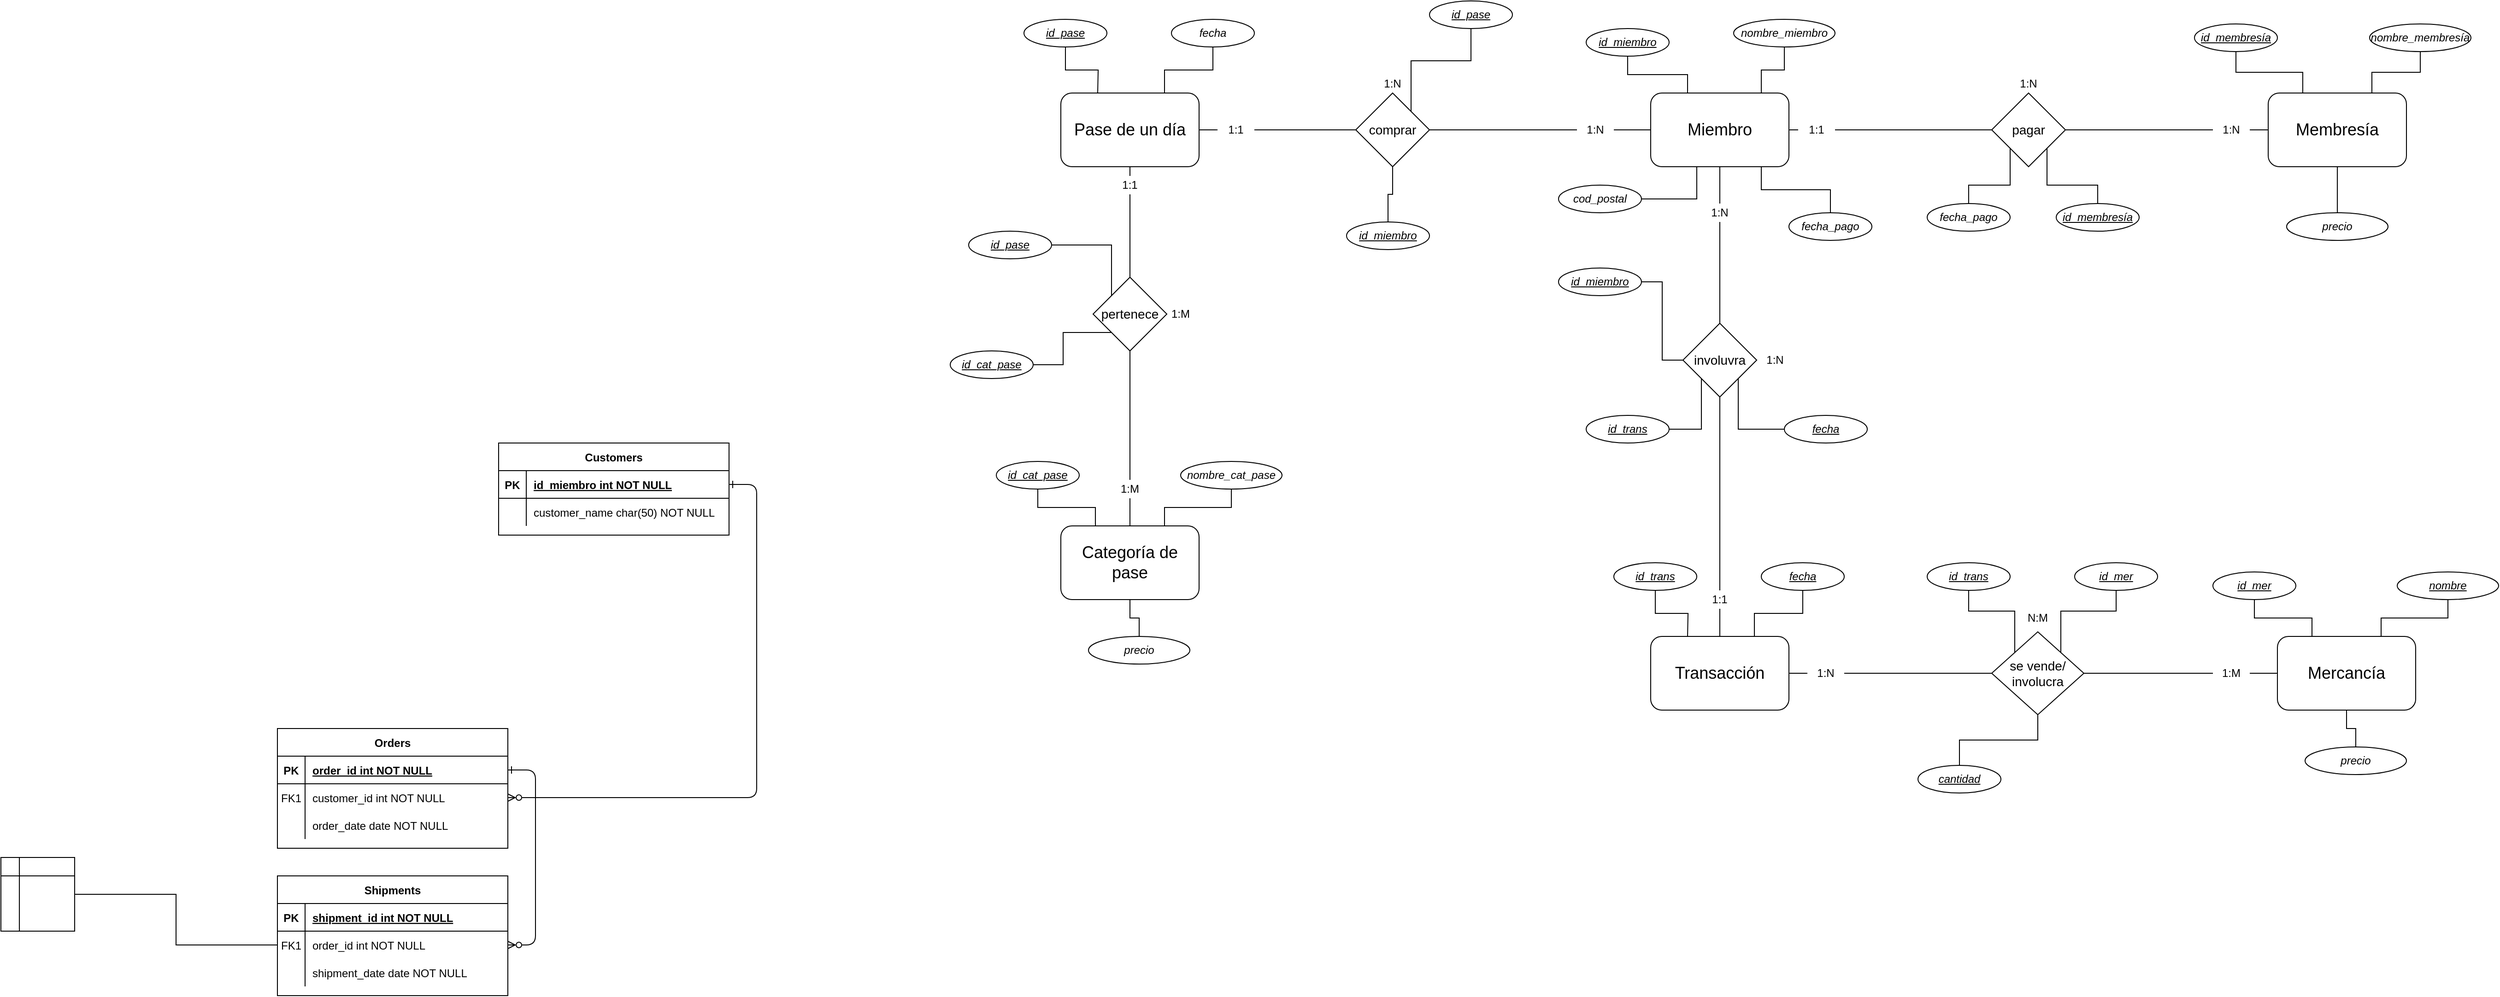<mxfile version="14.4.4" type="github">
  <diagram id="R2lEEEUBdFMjLlhIrx00" name="Page-1">
    <mxGraphModel dx="2721" dy="1600" grid="1" gridSize="10" guides="1" tooltips="1" connect="1" arrows="1" fold="1" page="1" pageScale="1" pageWidth="850" pageHeight="1100" math="0" shadow="0" extFonts="Permanent Marker^https://fonts.googleapis.com/css?family=Permanent+Marker">
      <root>
        <mxCell id="0" />
        <mxCell id="1" parent="0" />
        <mxCell id="C-vyLk0tnHw3VtMMgP7b-1" value="" style="edgeStyle=entityRelationEdgeStyle;endArrow=ERzeroToMany;startArrow=ERone;endFill=1;startFill=0;" parent="1" source="C-vyLk0tnHw3VtMMgP7b-24" target="C-vyLk0tnHw3VtMMgP7b-6" edge="1">
          <mxGeometry width="100" height="100" relative="1" as="geometry">
            <mxPoint x="-1180" y="1070" as="sourcePoint" />
            <mxPoint x="-1080" y="970" as="targetPoint" />
          </mxGeometry>
        </mxCell>
        <mxCell id="C-vyLk0tnHw3VtMMgP7b-12" value="" style="edgeStyle=entityRelationEdgeStyle;endArrow=ERzeroToMany;startArrow=ERone;endFill=1;startFill=0;" parent="1" source="C-vyLk0tnHw3VtMMgP7b-3" target="C-vyLk0tnHw3VtMMgP7b-17" edge="1">
          <mxGeometry width="100" height="100" relative="1" as="geometry">
            <mxPoint x="-660" y="230" as="sourcePoint" />
            <mxPoint x="-600" y="255" as="targetPoint" />
          </mxGeometry>
        </mxCell>
        <mxCell id="C-vyLk0tnHw3VtMMgP7b-2" value="Orders" style="shape=table;startSize=30;container=1;collapsible=1;childLayout=tableLayout;fixedRows=1;rowLines=0;fontStyle=1;align=center;resizeLast=1;" parent="1" vertex="1">
          <mxGeometry x="-1070" y="470" width="250" height="130" as="geometry" />
        </mxCell>
        <mxCell id="C-vyLk0tnHw3VtMMgP7b-3" value="" style="shape=partialRectangle;collapsible=0;dropTarget=0;pointerEvents=0;fillColor=none;points=[[0,0.5],[1,0.5]];portConstraint=eastwest;top=0;left=0;right=0;bottom=1;" parent="C-vyLk0tnHw3VtMMgP7b-2" vertex="1">
          <mxGeometry y="30" width="250" height="30" as="geometry" />
        </mxCell>
        <mxCell id="C-vyLk0tnHw3VtMMgP7b-4" value="PK" style="shape=partialRectangle;overflow=hidden;connectable=0;fillColor=none;top=0;left=0;bottom=0;right=0;fontStyle=1;" parent="C-vyLk0tnHw3VtMMgP7b-3" vertex="1">
          <mxGeometry width="30" height="30" as="geometry" />
        </mxCell>
        <mxCell id="C-vyLk0tnHw3VtMMgP7b-5" value="order_id int NOT NULL " style="shape=partialRectangle;overflow=hidden;connectable=0;fillColor=none;top=0;left=0;bottom=0;right=0;align=left;spacingLeft=6;fontStyle=5;" parent="C-vyLk0tnHw3VtMMgP7b-3" vertex="1">
          <mxGeometry x="30" width="220" height="30" as="geometry" />
        </mxCell>
        <mxCell id="C-vyLk0tnHw3VtMMgP7b-6" value="" style="shape=partialRectangle;collapsible=0;dropTarget=0;pointerEvents=0;fillColor=none;points=[[0,0.5],[1,0.5]];portConstraint=eastwest;top=0;left=0;right=0;bottom=0;" parent="C-vyLk0tnHw3VtMMgP7b-2" vertex="1">
          <mxGeometry y="60" width="250" height="30" as="geometry" />
        </mxCell>
        <mxCell id="C-vyLk0tnHw3VtMMgP7b-7" value="FK1" style="shape=partialRectangle;overflow=hidden;connectable=0;fillColor=none;top=0;left=0;bottom=0;right=0;" parent="C-vyLk0tnHw3VtMMgP7b-6" vertex="1">
          <mxGeometry width="30" height="30" as="geometry" />
        </mxCell>
        <mxCell id="C-vyLk0tnHw3VtMMgP7b-8" value="customer_id int NOT NULL" style="shape=partialRectangle;overflow=hidden;connectable=0;fillColor=none;top=0;left=0;bottom=0;right=0;align=left;spacingLeft=6;" parent="C-vyLk0tnHw3VtMMgP7b-6" vertex="1">
          <mxGeometry x="30" width="220" height="30" as="geometry" />
        </mxCell>
        <mxCell id="C-vyLk0tnHw3VtMMgP7b-9" value="" style="shape=partialRectangle;collapsible=0;dropTarget=0;pointerEvents=0;fillColor=none;points=[[0,0.5],[1,0.5]];portConstraint=eastwest;top=0;left=0;right=0;bottom=0;" parent="C-vyLk0tnHw3VtMMgP7b-2" vertex="1">
          <mxGeometry y="90" width="250" height="30" as="geometry" />
        </mxCell>
        <mxCell id="C-vyLk0tnHw3VtMMgP7b-10" value="" style="shape=partialRectangle;overflow=hidden;connectable=0;fillColor=none;top=0;left=0;bottom=0;right=0;" parent="C-vyLk0tnHw3VtMMgP7b-9" vertex="1">
          <mxGeometry width="30" height="30" as="geometry" />
        </mxCell>
        <mxCell id="C-vyLk0tnHw3VtMMgP7b-11" value="order_date date NOT NULL" style="shape=partialRectangle;overflow=hidden;connectable=0;fillColor=none;top=0;left=0;bottom=0;right=0;align=left;spacingLeft=6;" parent="C-vyLk0tnHw3VtMMgP7b-9" vertex="1">
          <mxGeometry x="30" width="220" height="30" as="geometry" />
        </mxCell>
        <mxCell id="C-vyLk0tnHw3VtMMgP7b-13" value="Shipments" style="shape=table;startSize=30;container=1;collapsible=1;childLayout=tableLayout;fixedRows=1;rowLines=0;fontStyle=1;align=center;resizeLast=1;" parent="1" vertex="1">
          <mxGeometry x="-1070" y="630" width="250" height="130" as="geometry" />
        </mxCell>
        <mxCell id="C-vyLk0tnHw3VtMMgP7b-14" value="" style="shape=partialRectangle;collapsible=0;dropTarget=0;pointerEvents=0;fillColor=none;points=[[0,0.5],[1,0.5]];portConstraint=eastwest;top=0;left=0;right=0;bottom=1;" parent="C-vyLk0tnHw3VtMMgP7b-13" vertex="1">
          <mxGeometry y="30" width="250" height="30" as="geometry" />
        </mxCell>
        <mxCell id="C-vyLk0tnHw3VtMMgP7b-15" value="PK" style="shape=partialRectangle;overflow=hidden;connectable=0;fillColor=none;top=0;left=0;bottom=0;right=0;fontStyle=1;" parent="C-vyLk0tnHw3VtMMgP7b-14" vertex="1">
          <mxGeometry width="30" height="30" as="geometry" />
        </mxCell>
        <mxCell id="C-vyLk0tnHw3VtMMgP7b-16" value="shipment_id int NOT NULL " style="shape=partialRectangle;overflow=hidden;connectable=0;fillColor=none;top=0;left=0;bottom=0;right=0;align=left;spacingLeft=6;fontStyle=5;" parent="C-vyLk0tnHw3VtMMgP7b-14" vertex="1">
          <mxGeometry x="30" width="220" height="30" as="geometry" />
        </mxCell>
        <mxCell id="C-vyLk0tnHw3VtMMgP7b-17" value="" style="shape=partialRectangle;collapsible=0;dropTarget=0;pointerEvents=0;fillColor=none;points=[[0,0.5],[1,0.5]];portConstraint=eastwest;top=0;left=0;right=0;bottom=0;" parent="C-vyLk0tnHw3VtMMgP7b-13" vertex="1">
          <mxGeometry y="60" width="250" height="30" as="geometry" />
        </mxCell>
        <mxCell id="C-vyLk0tnHw3VtMMgP7b-18" value="FK1" style="shape=partialRectangle;overflow=hidden;connectable=0;fillColor=none;top=0;left=0;bottom=0;right=0;" parent="C-vyLk0tnHw3VtMMgP7b-17" vertex="1">
          <mxGeometry width="30" height="30" as="geometry" />
        </mxCell>
        <mxCell id="C-vyLk0tnHw3VtMMgP7b-19" value="order_id int NOT NULL" style="shape=partialRectangle;overflow=hidden;connectable=0;fillColor=none;top=0;left=0;bottom=0;right=0;align=left;spacingLeft=6;" parent="C-vyLk0tnHw3VtMMgP7b-17" vertex="1">
          <mxGeometry x="30" width="220" height="30" as="geometry" />
        </mxCell>
        <mxCell id="C-vyLk0tnHw3VtMMgP7b-20" value="" style="shape=partialRectangle;collapsible=0;dropTarget=0;pointerEvents=0;fillColor=none;points=[[0,0.5],[1,0.5]];portConstraint=eastwest;top=0;left=0;right=0;bottom=0;" parent="C-vyLk0tnHw3VtMMgP7b-13" vertex="1">
          <mxGeometry y="90" width="250" height="30" as="geometry" />
        </mxCell>
        <mxCell id="C-vyLk0tnHw3VtMMgP7b-21" value="" style="shape=partialRectangle;overflow=hidden;connectable=0;fillColor=none;top=0;left=0;bottom=0;right=0;" parent="C-vyLk0tnHw3VtMMgP7b-20" vertex="1">
          <mxGeometry width="30" height="30" as="geometry" />
        </mxCell>
        <mxCell id="C-vyLk0tnHw3VtMMgP7b-22" value="shipment_date date NOT NULL" style="shape=partialRectangle;overflow=hidden;connectable=0;fillColor=none;top=0;left=0;bottom=0;right=0;align=left;spacingLeft=6;" parent="C-vyLk0tnHw3VtMMgP7b-20" vertex="1">
          <mxGeometry x="30" width="220" height="30" as="geometry" />
        </mxCell>
        <mxCell id="C-vyLk0tnHw3VtMMgP7b-23" value="Customers" style="shape=table;startSize=30;container=1;collapsible=1;childLayout=tableLayout;fixedRows=1;rowLines=0;fontStyle=1;align=center;resizeLast=1;" parent="1" vertex="1">
          <mxGeometry x="-830" y="160" width="250" height="100" as="geometry" />
        </mxCell>
        <mxCell id="C-vyLk0tnHw3VtMMgP7b-24" value="" style="shape=partialRectangle;collapsible=0;dropTarget=0;pointerEvents=0;fillColor=none;points=[[0,0.5],[1,0.5]];portConstraint=eastwest;top=0;left=0;right=0;bottom=1;" parent="C-vyLk0tnHw3VtMMgP7b-23" vertex="1">
          <mxGeometry y="30" width="250" height="30" as="geometry" />
        </mxCell>
        <mxCell id="C-vyLk0tnHw3VtMMgP7b-25" value="PK" style="shape=partialRectangle;overflow=hidden;connectable=0;fillColor=none;top=0;left=0;bottom=0;right=0;fontStyle=1;" parent="C-vyLk0tnHw3VtMMgP7b-24" vertex="1">
          <mxGeometry width="30" height="30" as="geometry" />
        </mxCell>
        <mxCell id="C-vyLk0tnHw3VtMMgP7b-26" value="id_miembro int NOT NULL " style="shape=partialRectangle;overflow=hidden;connectable=0;fillColor=none;top=0;left=0;bottom=0;right=0;align=left;spacingLeft=6;fontStyle=5;" parent="C-vyLk0tnHw3VtMMgP7b-24" vertex="1">
          <mxGeometry x="30" width="220" height="30" as="geometry" />
        </mxCell>
        <mxCell id="C-vyLk0tnHw3VtMMgP7b-27" value="" style="shape=partialRectangle;collapsible=0;dropTarget=0;pointerEvents=0;fillColor=none;points=[[0,0.5],[1,0.5]];portConstraint=eastwest;top=0;left=0;right=0;bottom=0;" parent="C-vyLk0tnHw3VtMMgP7b-23" vertex="1">
          <mxGeometry y="60" width="250" height="30" as="geometry" />
        </mxCell>
        <mxCell id="C-vyLk0tnHw3VtMMgP7b-28" value="" style="shape=partialRectangle;overflow=hidden;connectable=0;fillColor=none;top=0;left=0;bottom=0;right=0;" parent="C-vyLk0tnHw3VtMMgP7b-27" vertex="1">
          <mxGeometry width="30" height="30" as="geometry" />
        </mxCell>
        <mxCell id="C-vyLk0tnHw3VtMMgP7b-29" value="customer_name char(50) NOT NULL" style="shape=partialRectangle;overflow=hidden;connectable=0;fillColor=none;top=0;left=0;bottom=0;right=0;align=left;spacingLeft=6;" parent="C-vyLk0tnHw3VtMMgP7b-27" vertex="1">
          <mxGeometry x="30" width="220" height="30" as="geometry" />
        </mxCell>
        <mxCell id="h92drkJxd7inWmm_5_wo-7" style="edgeStyle=orthogonalEdgeStyle;rounded=0;orthogonalLoop=1;jettySize=auto;html=1;endArrow=none;endFill=0;" edge="1" parent="1" source="h92drkJxd7inWmm_5_wo-1" target="h92drkJxd7inWmm_5_wo-5">
          <mxGeometry relative="1" as="geometry">
            <Array as="points">
              <mxPoint x="540" y="-115" />
              <mxPoint x="615" y="-115" />
            </Array>
          </mxGeometry>
        </mxCell>
        <mxCell id="h92drkJxd7inWmm_5_wo-72" style="edgeStyle=orthogonalEdgeStyle;rounded=0;orthogonalLoop=1;jettySize=auto;html=1;entryX=1;entryY=0.5;entryDx=0;entryDy=0;endArrow=none;endFill=0;" edge="1" parent="1" source="h92drkJxd7inWmm_5_wo-73" target="h92drkJxd7inWmm_5_wo-70">
          <mxGeometry relative="1" as="geometry" />
        </mxCell>
        <mxCell id="h92drkJxd7inWmm_5_wo-1" value="&lt;font style=&quot;font-size: 18px&quot;&gt;Miembro&lt;/font&gt;" style="rounded=1;whiteSpace=wrap;html=1;" vertex="1" parent="1">
          <mxGeometry x="420" y="-220" width="150" height="80" as="geometry" />
        </mxCell>
        <mxCell id="h92drkJxd7inWmm_5_wo-9" style="edgeStyle=orthogonalEdgeStyle;rounded=0;orthogonalLoop=1;jettySize=auto;html=1;endArrow=none;endFill=0;" edge="1" parent="1" source="h92drkJxd7inWmm_5_wo-2" target="h92drkJxd7inWmm_5_wo-1">
          <mxGeometry relative="1" as="geometry">
            <Array as="points">
              <mxPoint x="395" y="-240" />
              <mxPoint x="460" y="-240" />
            </Array>
          </mxGeometry>
        </mxCell>
        <mxCell id="h92drkJxd7inWmm_5_wo-2" value="&lt;u&gt;&lt;i&gt;id_miembro&lt;/i&gt;&lt;/u&gt;" style="ellipse;whiteSpace=wrap;html=1;" vertex="1" parent="1">
          <mxGeometry x="350" y="-290" width="90" height="30" as="geometry" />
        </mxCell>
        <mxCell id="h92drkJxd7inWmm_5_wo-10" style="edgeStyle=orthogonalEdgeStyle;rounded=0;orthogonalLoop=1;jettySize=auto;html=1;endArrow=none;endFill=0;" edge="1" parent="1" source="h92drkJxd7inWmm_5_wo-4" target="h92drkJxd7inWmm_5_wo-1">
          <mxGeometry relative="1" as="geometry">
            <Array as="points">
              <mxPoint x="565" y="-245" />
              <mxPoint x="540" y="-245" />
            </Array>
          </mxGeometry>
        </mxCell>
        <mxCell id="h92drkJxd7inWmm_5_wo-4" value="&lt;i&gt;nombre_miembro&lt;/i&gt;" style="ellipse;whiteSpace=wrap;html=1;" vertex="1" parent="1">
          <mxGeometry x="510" y="-300" width="110" height="30" as="geometry" />
        </mxCell>
        <mxCell id="h92drkJxd7inWmm_5_wo-5" value="&lt;i&gt;fecha_pago&lt;/i&gt;" style="ellipse;whiteSpace=wrap;html=1;" vertex="1" parent="1">
          <mxGeometry x="570" y="-90" width="90" height="30" as="geometry" />
        </mxCell>
        <mxCell id="h92drkJxd7inWmm_5_wo-8" style="edgeStyle=orthogonalEdgeStyle;rounded=0;orthogonalLoop=1;jettySize=auto;html=1;endArrow=none;endFill=0;" edge="1" parent="1" source="h92drkJxd7inWmm_5_wo-6" target="h92drkJxd7inWmm_5_wo-1">
          <mxGeometry relative="1" as="geometry">
            <Array as="points">
              <mxPoint x="470" y="-105" />
            </Array>
          </mxGeometry>
        </mxCell>
        <mxCell id="h92drkJxd7inWmm_5_wo-6" value="&lt;i&gt;cod_postal&lt;/i&gt;" style="ellipse;whiteSpace=wrap;html=1;" vertex="1" parent="1">
          <mxGeometry x="320" y="-120" width="90" height="30" as="geometry" />
        </mxCell>
        <mxCell id="h92drkJxd7inWmm_5_wo-12" style="edgeStyle=orthogonalEdgeStyle;rounded=0;orthogonalLoop=1;jettySize=auto;html=1;endArrow=none;endFill=0;" edge="1" parent="1" source="h92drkJxd7inWmm_5_wo-11" target="C-vyLk0tnHw3VtMMgP7b-17">
          <mxGeometry relative="1" as="geometry" />
        </mxCell>
        <mxCell id="h92drkJxd7inWmm_5_wo-11" value="" style="shape=internalStorage;whiteSpace=wrap;html=1;backgroundOutline=1;" vertex="1" parent="1">
          <mxGeometry x="-1370" y="610" width="80" height="80" as="geometry" />
        </mxCell>
        <mxCell id="h92drkJxd7inWmm_5_wo-14" value="&lt;font style=&quot;font-size: 18px&quot;&gt;Membresía&lt;/font&gt;" style="rounded=1;whiteSpace=wrap;html=1;" vertex="1" parent="1">
          <mxGeometry x="1090" y="-220" width="150" height="80" as="geometry" />
        </mxCell>
        <mxCell id="h92drkJxd7inWmm_5_wo-21" style="edgeStyle=orthogonalEdgeStyle;rounded=0;orthogonalLoop=1;jettySize=auto;html=1;entryX=0.25;entryY=0;entryDx=0;entryDy=0;endArrow=none;endFill=0;" edge="1" parent="1" source="h92drkJxd7inWmm_5_wo-15" target="h92drkJxd7inWmm_5_wo-14">
          <mxGeometry relative="1" as="geometry" />
        </mxCell>
        <mxCell id="h92drkJxd7inWmm_5_wo-15" value="&lt;u&gt;&lt;i&gt;id_membresía&lt;/i&gt;&lt;/u&gt;" style="ellipse;whiteSpace=wrap;html=1;" vertex="1" parent="1">
          <mxGeometry x="1010" y="-295" width="90" height="30" as="geometry" />
        </mxCell>
        <mxCell id="h92drkJxd7inWmm_5_wo-20" style="edgeStyle=orthogonalEdgeStyle;rounded=0;orthogonalLoop=1;jettySize=auto;html=1;entryX=0.75;entryY=0;entryDx=0;entryDy=0;endArrow=none;endFill=0;" edge="1" parent="1" source="h92drkJxd7inWmm_5_wo-17" target="h92drkJxd7inWmm_5_wo-14">
          <mxGeometry relative="1" as="geometry" />
        </mxCell>
        <mxCell id="h92drkJxd7inWmm_5_wo-17" value="&lt;i&gt;nombre_membresía&lt;/i&gt;" style="ellipse;whiteSpace=wrap;html=1;" vertex="1" parent="1">
          <mxGeometry x="1200" y="-295" width="110" height="30" as="geometry" />
        </mxCell>
        <mxCell id="h92drkJxd7inWmm_5_wo-22" style="edgeStyle=orthogonalEdgeStyle;rounded=0;orthogonalLoop=1;jettySize=auto;html=1;endArrow=none;endFill=0;" edge="1" parent="1" source="h92drkJxd7inWmm_5_wo-18" target="h92drkJxd7inWmm_5_wo-14">
          <mxGeometry relative="1" as="geometry" />
        </mxCell>
        <mxCell id="h92drkJxd7inWmm_5_wo-18" value="&lt;i&gt;precio&lt;/i&gt;" style="ellipse;whiteSpace=wrap;html=1;" vertex="1" parent="1">
          <mxGeometry x="1110" y="-90" width="110" height="30" as="geometry" />
        </mxCell>
        <mxCell id="h92drkJxd7inWmm_5_wo-24" style="edgeStyle=orthogonalEdgeStyle;rounded=0;orthogonalLoop=1;jettySize=auto;html=1;entryX=0;entryY=0.5;entryDx=0;entryDy=0;endArrow=none;endFill=0;" edge="1" parent="1" source="h92drkJxd7inWmm_5_wo-67" target="h92drkJxd7inWmm_5_wo-14">
          <mxGeometry relative="1" as="geometry" />
        </mxCell>
        <mxCell id="h92drkJxd7inWmm_5_wo-25" style="edgeStyle=orthogonalEdgeStyle;rounded=0;orthogonalLoop=1;jettySize=auto;html=1;endArrow=none;endFill=0;" edge="1" parent="1" source="h92drkJxd7inWmm_5_wo-65" target="h92drkJxd7inWmm_5_wo-1">
          <mxGeometry relative="1" as="geometry">
            <Array as="points">
              <mxPoint x="570" y="-180" />
              <mxPoint x="570" y="-180" />
            </Array>
          </mxGeometry>
        </mxCell>
        <mxCell id="h92drkJxd7inWmm_5_wo-23" value="&lt;font style=&quot;font-size: 14px&quot;&gt;pagar&lt;/font&gt;" style="rhombus;whiteSpace=wrap;html=1;" vertex="1" parent="1">
          <mxGeometry x="790" y="-220" width="80" height="80" as="geometry" />
        </mxCell>
        <mxCell id="h92drkJxd7inWmm_5_wo-27" style="edgeStyle=orthogonalEdgeStyle;rounded=0;orthogonalLoop=1;jettySize=auto;html=1;entryX=0;entryY=1;entryDx=0;entryDy=0;endArrow=none;endFill=0;" edge="1" parent="1" source="h92drkJxd7inWmm_5_wo-26" target="h92drkJxd7inWmm_5_wo-23">
          <mxGeometry relative="1" as="geometry" />
        </mxCell>
        <mxCell id="h92drkJxd7inWmm_5_wo-26" value="&lt;i&gt;fecha_pago&lt;/i&gt;" style="ellipse;whiteSpace=wrap;html=1;" vertex="1" parent="1">
          <mxGeometry x="720" y="-100" width="90" height="30" as="geometry" />
        </mxCell>
        <mxCell id="h92drkJxd7inWmm_5_wo-29" style="edgeStyle=orthogonalEdgeStyle;rounded=0;orthogonalLoop=1;jettySize=auto;html=1;entryX=1;entryY=1;entryDx=0;entryDy=0;endArrow=none;endFill=0;" edge="1" parent="1" source="h92drkJxd7inWmm_5_wo-28" target="h92drkJxd7inWmm_5_wo-23">
          <mxGeometry relative="1" as="geometry" />
        </mxCell>
        <mxCell id="h92drkJxd7inWmm_5_wo-28" value="&lt;u&gt;&lt;i&gt;id_membresía&lt;/i&gt;&lt;/u&gt;" style="ellipse;whiteSpace=wrap;html=1;" vertex="1" parent="1">
          <mxGeometry x="860" y="-100" width="90" height="30" as="geometry" />
        </mxCell>
        <mxCell id="h92drkJxd7inWmm_5_wo-30" value="&lt;font style=&quot;font-size: 18px&quot;&gt;Categoría de pase&lt;/font&gt;" style="rounded=1;whiteSpace=wrap;html=1;" vertex="1" parent="1">
          <mxGeometry x="-220" y="250" width="150" height="80" as="geometry" />
        </mxCell>
        <mxCell id="h92drkJxd7inWmm_5_wo-35" style="edgeStyle=orthogonalEdgeStyle;rounded=0;orthogonalLoop=1;jettySize=auto;html=1;entryX=0.25;entryY=0;entryDx=0;entryDy=0;endArrow=none;endFill=0;" edge="1" parent="1" source="h92drkJxd7inWmm_5_wo-31" target="h92drkJxd7inWmm_5_wo-30">
          <mxGeometry relative="1" as="geometry" />
        </mxCell>
        <mxCell id="h92drkJxd7inWmm_5_wo-31" value="&lt;i&gt;&lt;u&gt;id_cat_pase&lt;/u&gt;&lt;/i&gt;" style="ellipse;whiteSpace=wrap;html=1;" vertex="1" parent="1">
          <mxGeometry x="-290" y="180" width="90" height="30" as="geometry" />
        </mxCell>
        <mxCell id="h92drkJxd7inWmm_5_wo-36" style="edgeStyle=orthogonalEdgeStyle;rounded=0;orthogonalLoop=1;jettySize=auto;html=1;entryX=0.75;entryY=0;entryDx=0;entryDy=0;endArrow=none;endFill=0;" edge="1" parent="1" source="h92drkJxd7inWmm_5_wo-33" target="h92drkJxd7inWmm_5_wo-30">
          <mxGeometry relative="1" as="geometry" />
        </mxCell>
        <mxCell id="h92drkJxd7inWmm_5_wo-33" value="&lt;i&gt;nombre_cat_pase&lt;/i&gt;" style="ellipse;whiteSpace=wrap;html=1;" vertex="1" parent="1">
          <mxGeometry x="-90" y="180" width="110" height="30" as="geometry" />
        </mxCell>
        <mxCell id="h92drkJxd7inWmm_5_wo-37" style="edgeStyle=orthogonalEdgeStyle;rounded=0;orthogonalLoop=1;jettySize=auto;html=1;endArrow=none;endFill=0;" edge="1" parent="1" source="h92drkJxd7inWmm_5_wo-34" target="h92drkJxd7inWmm_5_wo-30">
          <mxGeometry relative="1" as="geometry" />
        </mxCell>
        <mxCell id="h92drkJxd7inWmm_5_wo-34" value="&lt;i&gt;precio&lt;/i&gt;" style="ellipse;whiteSpace=wrap;html=1;" vertex="1" parent="1">
          <mxGeometry x="-190" y="370" width="110" height="30" as="geometry" />
        </mxCell>
        <mxCell id="h92drkJxd7inWmm_5_wo-71" style="edgeStyle=orthogonalEdgeStyle;rounded=0;orthogonalLoop=1;jettySize=auto;html=1;entryX=0;entryY=0.5;entryDx=0;entryDy=0;endArrow=none;endFill=0;" edge="1" parent="1" source="h92drkJxd7inWmm_5_wo-75" target="h92drkJxd7inWmm_5_wo-70">
          <mxGeometry relative="1" as="geometry" />
        </mxCell>
        <mxCell id="h92drkJxd7inWmm_5_wo-38" value="&lt;font style=&quot;font-size: 18px&quot;&gt;Pase de un día&lt;/font&gt;" style="rounded=1;whiteSpace=wrap;html=1;" vertex="1" parent="1">
          <mxGeometry x="-220" y="-220" width="150" height="80" as="geometry" />
        </mxCell>
        <mxCell id="h92drkJxd7inWmm_5_wo-46" style="edgeStyle=orthogonalEdgeStyle;rounded=0;orthogonalLoop=1;jettySize=auto;html=1;endArrow=none;endFill=0;" edge="1" parent="1" source="h92drkJxd7inWmm_5_wo-43">
          <mxGeometry relative="1" as="geometry">
            <mxPoint x="-180" y="-220" as="targetPoint" />
          </mxGeometry>
        </mxCell>
        <mxCell id="h92drkJxd7inWmm_5_wo-43" value="&lt;i&gt;&lt;u&gt;id_pase&lt;/u&gt;&lt;/i&gt;" style="ellipse;whiteSpace=wrap;html=1;" vertex="1" parent="1">
          <mxGeometry x="-260" y="-300" width="90" height="30" as="geometry" />
        </mxCell>
        <mxCell id="h92drkJxd7inWmm_5_wo-45" style="edgeStyle=orthogonalEdgeStyle;rounded=0;orthogonalLoop=1;jettySize=auto;html=1;entryX=0.75;entryY=0;entryDx=0;entryDy=0;endArrow=none;endFill=0;" edge="1" parent="1" source="h92drkJxd7inWmm_5_wo-44" target="h92drkJxd7inWmm_5_wo-38">
          <mxGeometry relative="1" as="geometry" />
        </mxCell>
        <mxCell id="h92drkJxd7inWmm_5_wo-44" value="&lt;i&gt;fecha&lt;/i&gt;" style="ellipse;whiteSpace=wrap;html=1;" vertex="1" parent="1">
          <mxGeometry x="-100" y="-300" width="90" height="30" as="geometry" />
        </mxCell>
        <mxCell id="h92drkJxd7inWmm_5_wo-98" style="edgeStyle=orthogonalEdgeStyle;rounded=0;orthogonalLoop=1;jettySize=auto;html=1;endArrow=none;endFill=0;" edge="1" parent="1" source="h92drkJxd7inWmm_5_wo-99" target="h92drkJxd7inWmm_5_wo-96">
          <mxGeometry relative="1" as="geometry" />
        </mxCell>
        <mxCell id="h92drkJxd7inWmm_5_wo-53" value="&lt;font style=&quot;font-size: 18px&quot;&gt;Mercancía&lt;/font&gt;" style="rounded=1;whiteSpace=wrap;html=1;" vertex="1" parent="1">
          <mxGeometry x="1100" y="370" width="150" height="80" as="geometry" />
        </mxCell>
        <mxCell id="h92drkJxd7inWmm_5_wo-54" style="edgeStyle=orthogonalEdgeStyle;rounded=0;orthogonalLoop=1;jettySize=auto;html=1;entryX=0.25;entryY=0;entryDx=0;entryDy=0;endArrow=none;endFill=0;" edge="1" parent="1" source="h92drkJxd7inWmm_5_wo-55" target="h92drkJxd7inWmm_5_wo-53">
          <mxGeometry relative="1" as="geometry" />
        </mxCell>
        <mxCell id="h92drkJxd7inWmm_5_wo-55" value="&lt;i&gt;&lt;u&gt;id_mer&lt;/u&gt;&lt;/i&gt;" style="ellipse;whiteSpace=wrap;html=1;" vertex="1" parent="1">
          <mxGeometry x="1030" y="300" width="90" height="30" as="geometry" />
        </mxCell>
        <mxCell id="h92drkJxd7inWmm_5_wo-56" style="edgeStyle=orthogonalEdgeStyle;rounded=0;orthogonalLoop=1;jettySize=auto;html=1;entryX=0.75;entryY=0;entryDx=0;entryDy=0;endArrow=none;endFill=0;" edge="1" parent="1" source="h92drkJxd7inWmm_5_wo-57" target="h92drkJxd7inWmm_5_wo-53">
          <mxGeometry relative="1" as="geometry" />
        </mxCell>
        <mxCell id="h92drkJxd7inWmm_5_wo-57" value="&lt;i&gt;&lt;u&gt;nombre&lt;/u&gt;&lt;/i&gt;" style="ellipse;whiteSpace=wrap;html=1;" vertex="1" parent="1">
          <mxGeometry x="1230" y="300" width="110" height="30" as="geometry" />
        </mxCell>
        <mxCell id="h92drkJxd7inWmm_5_wo-58" style="edgeStyle=orthogonalEdgeStyle;rounded=0;orthogonalLoop=1;jettySize=auto;html=1;endArrow=none;endFill=0;" edge="1" parent="1" source="h92drkJxd7inWmm_5_wo-59" target="h92drkJxd7inWmm_5_wo-53">
          <mxGeometry relative="1" as="geometry" />
        </mxCell>
        <mxCell id="h92drkJxd7inWmm_5_wo-59" value="&lt;i&gt;precio&lt;/i&gt;" style="ellipse;whiteSpace=wrap;html=1;" vertex="1" parent="1">
          <mxGeometry x="1130" y="490" width="110" height="30" as="geometry" />
        </mxCell>
        <mxCell id="h92drkJxd7inWmm_5_wo-97" style="edgeStyle=orthogonalEdgeStyle;rounded=0;orthogonalLoop=1;jettySize=auto;html=1;endArrow=none;endFill=0;" edge="1" parent="1" source="h92drkJxd7inWmm_5_wo-101" target="h92drkJxd7inWmm_5_wo-96">
          <mxGeometry relative="1" as="geometry" />
        </mxCell>
        <mxCell id="h92drkJxd7inWmm_5_wo-60" value="&lt;font style=&quot;font-size: 18px&quot;&gt;Transacción&lt;/font&gt;" style="rounded=1;whiteSpace=wrap;html=1;" vertex="1" parent="1">
          <mxGeometry x="420" y="370" width="150" height="80" as="geometry" />
        </mxCell>
        <mxCell id="h92drkJxd7inWmm_5_wo-61" style="edgeStyle=orthogonalEdgeStyle;rounded=0;orthogonalLoop=1;jettySize=auto;html=1;endArrow=none;endFill=0;" edge="1" parent="1" source="h92drkJxd7inWmm_5_wo-62">
          <mxGeometry relative="1" as="geometry">
            <mxPoint x="460" y="370" as="targetPoint" />
          </mxGeometry>
        </mxCell>
        <mxCell id="h92drkJxd7inWmm_5_wo-62" value="&lt;i&gt;&lt;u&gt;id_trans&lt;/u&gt;&lt;/i&gt;" style="ellipse;whiteSpace=wrap;html=1;" vertex="1" parent="1">
          <mxGeometry x="380" y="290" width="90" height="30" as="geometry" />
        </mxCell>
        <mxCell id="h92drkJxd7inWmm_5_wo-63" style="edgeStyle=orthogonalEdgeStyle;rounded=0;orthogonalLoop=1;jettySize=auto;html=1;entryX=0.75;entryY=0;entryDx=0;entryDy=0;endArrow=none;endFill=0;" edge="1" parent="1" source="h92drkJxd7inWmm_5_wo-64" target="h92drkJxd7inWmm_5_wo-60">
          <mxGeometry relative="1" as="geometry" />
        </mxCell>
        <mxCell id="h92drkJxd7inWmm_5_wo-64" value="&lt;i&gt;&lt;u&gt;fecha&lt;/u&gt;&lt;/i&gt;" style="ellipse;whiteSpace=wrap;html=1;" vertex="1" parent="1">
          <mxGeometry x="540" y="290" width="90" height="30" as="geometry" />
        </mxCell>
        <mxCell id="h92drkJxd7inWmm_5_wo-65" value="1:1" style="text;html=1;strokeColor=none;fillColor=none;align=center;verticalAlign=middle;whiteSpace=wrap;rounded=0;" vertex="1" parent="1">
          <mxGeometry x="580" y="-190" width="40" height="20" as="geometry" />
        </mxCell>
        <mxCell id="h92drkJxd7inWmm_5_wo-66" style="edgeStyle=orthogonalEdgeStyle;rounded=0;orthogonalLoop=1;jettySize=auto;html=1;endArrow=none;endFill=0;" edge="1" parent="1" source="h92drkJxd7inWmm_5_wo-23" target="h92drkJxd7inWmm_5_wo-65">
          <mxGeometry relative="1" as="geometry">
            <mxPoint x="790" y="-180" as="sourcePoint" />
            <mxPoint x="570" y="-180" as="targetPoint" />
          </mxGeometry>
        </mxCell>
        <mxCell id="h92drkJxd7inWmm_5_wo-67" value="1:N" style="text;html=1;strokeColor=none;fillColor=none;align=center;verticalAlign=middle;whiteSpace=wrap;rounded=0;" vertex="1" parent="1">
          <mxGeometry x="1030" y="-190" width="40" height="20" as="geometry" />
        </mxCell>
        <mxCell id="h92drkJxd7inWmm_5_wo-68" style="edgeStyle=orthogonalEdgeStyle;rounded=0;orthogonalLoop=1;jettySize=auto;html=1;entryX=0;entryY=0.5;entryDx=0;entryDy=0;endArrow=none;endFill=0;" edge="1" parent="1" source="h92drkJxd7inWmm_5_wo-23" target="h92drkJxd7inWmm_5_wo-67">
          <mxGeometry relative="1" as="geometry">
            <mxPoint x="870" y="-180" as="sourcePoint" />
            <mxPoint x="1090" y="-180" as="targetPoint" />
          </mxGeometry>
        </mxCell>
        <mxCell id="h92drkJxd7inWmm_5_wo-69" value="1:N" style="text;html=1;strokeColor=none;fillColor=none;align=center;verticalAlign=middle;whiteSpace=wrap;rounded=0;" vertex="1" parent="1">
          <mxGeometry x="810" y="-240" width="40" height="20" as="geometry" />
        </mxCell>
        <mxCell id="h92drkJxd7inWmm_5_wo-117" style="edgeStyle=orthogonalEdgeStyle;rounded=0;orthogonalLoop=1;jettySize=auto;html=1;endArrow=none;endFill=0;exitX=1;exitY=0;exitDx=0;exitDy=0;" edge="1" parent="1" source="h92drkJxd7inWmm_5_wo-70" target="h92drkJxd7inWmm_5_wo-112">
          <mxGeometry relative="1" as="geometry" />
        </mxCell>
        <mxCell id="h92drkJxd7inWmm_5_wo-70" value="&lt;font style=&quot;font-size: 14px&quot;&gt;comprar&lt;/font&gt;" style="rhombus;whiteSpace=wrap;html=1;" vertex="1" parent="1">
          <mxGeometry x="100" y="-220" width="80" height="80" as="geometry" />
        </mxCell>
        <mxCell id="h92drkJxd7inWmm_5_wo-73" value="1:N" style="text;html=1;strokeColor=none;fillColor=none;align=center;verticalAlign=middle;whiteSpace=wrap;rounded=0;" vertex="1" parent="1">
          <mxGeometry x="340" y="-190" width="40" height="20" as="geometry" />
        </mxCell>
        <mxCell id="h92drkJxd7inWmm_5_wo-74" style="edgeStyle=orthogonalEdgeStyle;rounded=0;orthogonalLoop=1;jettySize=auto;html=1;entryX=1;entryY=0.5;entryDx=0;entryDy=0;endArrow=none;endFill=0;" edge="1" parent="1" source="h92drkJxd7inWmm_5_wo-1" target="h92drkJxd7inWmm_5_wo-73">
          <mxGeometry relative="1" as="geometry">
            <mxPoint x="420" y="-180" as="sourcePoint" />
            <mxPoint x="180" y="-180" as="targetPoint" />
          </mxGeometry>
        </mxCell>
        <mxCell id="h92drkJxd7inWmm_5_wo-75" value="1:1" style="text;html=1;strokeColor=none;fillColor=none;align=center;verticalAlign=middle;whiteSpace=wrap;rounded=0;" vertex="1" parent="1">
          <mxGeometry x="-50" y="-190" width="40" height="20" as="geometry" />
        </mxCell>
        <mxCell id="h92drkJxd7inWmm_5_wo-77" style="edgeStyle=orthogonalEdgeStyle;rounded=0;orthogonalLoop=1;jettySize=auto;html=1;entryX=0;entryY=0.5;entryDx=0;entryDy=0;endArrow=none;endFill=0;" edge="1" parent="1" source="h92drkJxd7inWmm_5_wo-38" target="h92drkJxd7inWmm_5_wo-75">
          <mxGeometry relative="1" as="geometry">
            <mxPoint x="-70" y="-180" as="sourcePoint" />
            <mxPoint x="100" y="-180" as="targetPoint" />
          </mxGeometry>
        </mxCell>
        <mxCell id="h92drkJxd7inWmm_5_wo-78" value="1:N" style="text;html=1;strokeColor=none;fillColor=none;align=center;verticalAlign=middle;whiteSpace=wrap;rounded=0;" vertex="1" parent="1">
          <mxGeometry x="120" y="-240" width="40" height="20" as="geometry" />
        </mxCell>
        <mxCell id="h92drkJxd7inWmm_5_wo-80" style="edgeStyle=orthogonalEdgeStyle;rounded=0;orthogonalLoop=1;jettySize=auto;html=1;endArrow=none;endFill=0;" edge="1" parent="1" source="h92drkJxd7inWmm_5_wo-82" target="h92drkJxd7inWmm_5_wo-38">
          <mxGeometry relative="1" as="geometry">
            <Array as="points">
              <mxPoint x="-145" y="-140" />
              <mxPoint x="-145" y="-140" />
            </Array>
          </mxGeometry>
        </mxCell>
        <mxCell id="h92drkJxd7inWmm_5_wo-81" style="edgeStyle=orthogonalEdgeStyle;rounded=0;orthogonalLoop=1;jettySize=auto;html=1;endArrow=none;endFill=0;" edge="1" parent="1" source="h92drkJxd7inWmm_5_wo-84" target="h92drkJxd7inWmm_5_wo-30">
          <mxGeometry relative="1" as="geometry" />
        </mxCell>
        <mxCell id="h92drkJxd7inWmm_5_wo-79" value="&lt;font style=&quot;font-size: 14px&quot;&gt;pertenece&lt;/font&gt;" style="rhombus;whiteSpace=wrap;html=1;" vertex="1" parent="1">
          <mxGeometry x="-185" y="-20" width="80" height="80" as="geometry" />
        </mxCell>
        <mxCell id="h92drkJxd7inWmm_5_wo-82" value="1:1" style="text;html=1;strokeColor=none;fillColor=none;align=center;verticalAlign=middle;whiteSpace=wrap;rounded=0;" vertex="1" parent="1">
          <mxGeometry x="-165" y="-130" width="40" height="20" as="geometry" />
        </mxCell>
        <mxCell id="h92drkJxd7inWmm_5_wo-83" style="edgeStyle=orthogonalEdgeStyle;rounded=0;orthogonalLoop=1;jettySize=auto;html=1;endArrow=none;endFill=0;" edge="1" parent="1" source="h92drkJxd7inWmm_5_wo-79" target="h92drkJxd7inWmm_5_wo-82">
          <mxGeometry relative="1" as="geometry">
            <mxPoint x="-145" y="-20" as="sourcePoint" />
            <mxPoint x="-145" y="-140" as="targetPoint" />
          </mxGeometry>
        </mxCell>
        <mxCell id="h92drkJxd7inWmm_5_wo-84" value="1:M" style="text;html=1;strokeColor=none;fillColor=none;align=center;verticalAlign=middle;whiteSpace=wrap;rounded=0;" vertex="1" parent="1">
          <mxGeometry x="-165" y="200" width="40" height="20" as="geometry" />
        </mxCell>
        <mxCell id="h92drkJxd7inWmm_5_wo-85" style="edgeStyle=orthogonalEdgeStyle;rounded=0;orthogonalLoop=1;jettySize=auto;html=1;endArrow=none;endFill=0;" edge="1" parent="1" source="h92drkJxd7inWmm_5_wo-79" target="h92drkJxd7inWmm_5_wo-84">
          <mxGeometry relative="1" as="geometry">
            <mxPoint x="-145" y="60" as="sourcePoint" />
            <mxPoint x="-145" y="250" as="targetPoint" />
          </mxGeometry>
        </mxCell>
        <mxCell id="h92drkJxd7inWmm_5_wo-86" value="1:M" style="text;html=1;strokeColor=none;fillColor=none;align=center;verticalAlign=middle;whiteSpace=wrap;rounded=0;" vertex="1" parent="1">
          <mxGeometry x="-110" y="10" width="40" height="20" as="geometry" />
        </mxCell>
        <mxCell id="h92drkJxd7inWmm_5_wo-88" style="edgeStyle=orthogonalEdgeStyle;rounded=0;orthogonalLoop=1;jettySize=auto;html=1;endArrow=none;endFill=0;" edge="1" parent="1" source="h92drkJxd7inWmm_5_wo-93" target="h92drkJxd7inWmm_5_wo-1">
          <mxGeometry relative="1" as="geometry" />
        </mxCell>
        <mxCell id="h92drkJxd7inWmm_5_wo-89" style="edgeStyle=orthogonalEdgeStyle;rounded=0;orthogonalLoop=1;jettySize=auto;html=1;endArrow=none;endFill=0;" edge="1" parent="1" source="h92drkJxd7inWmm_5_wo-90" target="h92drkJxd7inWmm_5_wo-60">
          <mxGeometry relative="1" as="geometry" />
        </mxCell>
        <mxCell id="h92drkJxd7inWmm_5_wo-87" value="&lt;font style=&quot;font-size: 14px&quot;&gt;involuvra&lt;/font&gt;" style="rhombus;whiteSpace=wrap;html=1;" vertex="1" parent="1">
          <mxGeometry x="455" y="30" width="80" height="80" as="geometry" />
        </mxCell>
        <mxCell id="h92drkJxd7inWmm_5_wo-90" value="1:1" style="text;html=1;strokeColor=none;fillColor=none;align=center;verticalAlign=middle;whiteSpace=wrap;rounded=0;" vertex="1" parent="1">
          <mxGeometry x="475" y="320" width="40" height="20" as="geometry" />
        </mxCell>
        <mxCell id="h92drkJxd7inWmm_5_wo-92" style="edgeStyle=orthogonalEdgeStyle;rounded=0;orthogonalLoop=1;jettySize=auto;html=1;endArrow=none;endFill=0;" edge="1" parent="1" source="h92drkJxd7inWmm_5_wo-87" target="h92drkJxd7inWmm_5_wo-90">
          <mxGeometry relative="1" as="geometry">
            <mxPoint x="495" y="110" as="sourcePoint" />
            <mxPoint x="495" y="370" as="targetPoint" />
          </mxGeometry>
        </mxCell>
        <mxCell id="h92drkJxd7inWmm_5_wo-93" value="1:N" style="text;html=1;strokeColor=none;fillColor=none;align=center;verticalAlign=middle;whiteSpace=wrap;rounded=0;" vertex="1" parent="1">
          <mxGeometry x="475" y="-100" width="40" height="20" as="geometry" />
        </mxCell>
        <mxCell id="h92drkJxd7inWmm_5_wo-94" style="edgeStyle=orthogonalEdgeStyle;rounded=0;orthogonalLoop=1;jettySize=auto;html=1;endArrow=none;endFill=0;" edge="1" parent="1" source="h92drkJxd7inWmm_5_wo-87" target="h92drkJxd7inWmm_5_wo-93">
          <mxGeometry relative="1" as="geometry">
            <mxPoint x="495" y="30" as="sourcePoint" />
            <mxPoint x="495" y="-140" as="targetPoint" />
          </mxGeometry>
        </mxCell>
        <mxCell id="h92drkJxd7inWmm_5_wo-95" value="1:N" style="text;html=1;strokeColor=none;fillColor=none;align=center;verticalAlign=middle;whiteSpace=wrap;rounded=0;" vertex="1" parent="1">
          <mxGeometry x="535" y="60" width="40" height="20" as="geometry" />
        </mxCell>
        <mxCell id="h92drkJxd7inWmm_5_wo-96" value="&lt;font style=&quot;font-size: 14px&quot;&gt;se vende/&lt;br&gt;involucra&lt;br&gt;&lt;/font&gt;" style="rhombus;whiteSpace=wrap;html=1;" vertex="1" parent="1">
          <mxGeometry x="790" y="365" width="100" height="90" as="geometry" />
        </mxCell>
        <mxCell id="h92drkJxd7inWmm_5_wo-99" value="1:M&lt;span style=&quot;color: rgba(0 , 0 , 0 , 0) ; font-family: monospace ; font-size: 0px&quot;&gt;%3CmxGraphModel%3E%3Croot%3E%3CmxCell%20id%3D%220%22%2F%3E%3CmxCell%20id%3D%221%22%20parent%3D%220%22%2F%3E%3CmxCell%20id%3D%222%22%20value%3D%221%3AN%22%20style%3D%22text%3Bhtml%3D1%3BstrokeColor%3Dnone%3BfillColor%3Dnone%3Balign%3Dcenter%3BverticalAlign%3Dmiddle%3BwhiteSpace%3Dwrap%3Brounded%3D0%3B%22%20vertex%3D%221%22%20parent%3D%221%22%3E%3CmxGeometry%20x%3D%221030%22%20y%3D%22400%22%20width%3D%2240%22%20height%3D%2220%22%20as%3D%22geometry%22%2F%3E%3C%2FmxCell%3E%3C%2Froot%3E%3C%2FmxGraphModel%3E&lt;/span&gt;" style="text;html=1;strokeColor=none;fillColor=none;align=center;verticalAlign=middle;whiteSpace=wrap;rounded=0;" vertex="1" parent="1">
          <mxGeometry x="1030" y="400" width="40" height="20" as="geometry" />
        </mxCell>
        <mxCell id="h92drkJxd7inWmm_5_wo-100" style="edgeStyle=orthogonalEdgeStyle;rounded=0;orthogonalLoop=1;jettySize=auto;html=1;endArrow=none;endFill=0;" edge="1" parent="1" source="h92drkJxd7inWmm_5_wo-53" target="h92drkJxd7inWmm_5_wo-99">
          <mxGeometry relative="1" as="geometry">
            <mxPoint x="1100" y="410" as="sourcePoint" />
            <mxPoint x="880" y="410" as="targetPoint" />
          </mxGeometry>
        </mxCell>
        <mxCell id="h92drkJxd7inWmm_5_wo-101" value="1:N" style="text;html=1;strokeColor=none;fillColor=none;align=center;verticalAlign=middle;whiteSpace=wrap;rounded=0;" vertex="1" parent="1">
          <mxGeometry x="590" y="400" width="40" height="20" as="geometry" />
        </mxCell>
        <mxCell id="h92drkJxd7inWmm_5_wo-102" style="edgeStyle=orthogonalEdgeStyle;rounded=0;orthogonalLoop=1;jettySize=auto;html=1;endArrow=none;endFill=0;" edge="1" parent="1" source="h92drkJxd7inWmm_5_wo-60" target="h92drkJxd7inWmm_5_wo-101">
          <mxGeometry relative="1" as="geometry">
            <mxPoint x="570" y="410" as="sourcePoint" />
            <mxPoint x="800" y="410" as="targetPoint" />
          </mxGeometry>
        </mxCell>
        <mxCell id="h92drkJxd7inWmm_5_wo-103" value="N:M" style="text;html=1;strokeColor=none;fillColor=none;align=center;verticalAlign=middle;whiteSpace=wrap;rounded=0;" vertex="1" parent="1">
          <mxGeometry x="820" y="340" width="40" height="20" as="geometry" />
        </mxCell>
        <mxCell id="h92drkJxd7inWmm_5_wo-109" style="edgeStyle=orthogonalEdgeStyle;rounded=0;orthogonalLoop=1;jettySize=auto;html=1;endArrow=none;endFill=0;" edge="1" parent="1" source="h92drkJxd7inWmm_5_wo-104" target="h92drkJxd7inWmm_5_wo-96">
          <mxGeometry relative="1" as="geometry" />
        </mxCell>
        <mxCell id="h92drkJxd7inWmm_5_wo-104" value="&lt;i&gt;&lt;u&gt;cantidad&lt;br&gt;&lt;/u&gt;&lt;/i&gt;" style="ellipse;whiteSpace=wrap;html=1;" vertex="1" parent="1">
          <mxGeometry x="710" y="510" width="90" height="30" as="geometry" />
        </mxCell>
        <mxCell id="h92drkJxd7inWmm_5_wo-111" style="edgeStyle=orthogonalEdgeStyle;rounded=0;orthogonalLoop=1;jettySize=auto;html=1;entryX=0;entryY=0;entryDx=0;entryDy=0;endArrow=none;endFill=0;" edge="1" parent="1" source="h92drkJxd7inWmm_5_wo-106" target="h92drkJxd7inWmm_5_wo-96">
          <mxGeometry relative="1" as="geometry" />
        </mxCell>
        <mxCell id="h92drkJxd7inWmm_5_wo-106" value="&lt;i&gt;&lt;u&gt;id_trans&lt;/u&gt;&lt;/i&gt;" style="ellipse;whiteSpace=wrap;html=1;" vertex="1" parent="1">
          <mxGeometry x="720" y="290" width="90" height="30" as="geometry" />
        </mxCell>
        <mxCell id="h92drkJxd7inWmm_5_wo-110" style="edgeStyle=orthogonalEdgeStyle;rounded=0;orthogonalLoop=1;jettySize=auto;html=1;entryX=1;entryY=0;entryDx=0;entryDy=0;endArrow=none;endFill=0;" edge="1" parent="1" source="h92drkJxd7inWmm_5_wo-107" target="h92drkJxd7inWmm_5_wo-96">
          <mxGeometry relative="1" as="geometry" />
        </mxCell>
        <mxCell id="h92drkJxd7inWmm_5_wo-107" value="&lt;i&gt;&lt;u&gt;id_mer&lt;/u&gt;&lt;/i&gt;" style="ellipse;whiteSpace=wrap;html=1;" vertex="1" parent="1">
          <mxGeometry x="880" y="290" width="90" height="30" as="geometry" />
        </mxCell>
        <mxCell id="h92drkJxd7inWmm_5_wo-112" value="&lt;i&gt;&lt;u&gt;id_pase&lt;/u&gt;&lt;/i&gt;" style="ellipse;whiteSpace=wrap;html=1;" vertex="1" parent="1">
          <mxGeometry x="180" y="-320" width="90" height="30" as="geometry" />
        </mxCell>
        <mxCell id="h92drkJxd7inWmm_5_wo-116" style="edgeStyle=orthogonalEdgeStyle;rounded=0;orthogonalLoop=1;jettySize=auto;html=1;endArrow=none;endFill=0;" edge="1" parent="1" source="h92drkJxd7inWmm_5_wo-114" target="h92drkJxd7inWmm_5_wo-70">
          <mxGeometry relative="1" as="geometry" />
        </mxCell>
        <mxCell id="h92drkJxd7inWmm_5_wo-114" value="&lt;u&gt;&lt;i&gt;id_miembro&lt;/i&gt;&lt;/u&gt;" style="ellipse;whiteSpace=wrap;html=1;" vertex="1" parent="1">
          <mxGeometry x="90" y="-80" width="90" height="30" as="geometry" />
        </mxCell>
        <mxCell id="h92drkJxd7inWmm_5_wo-123" style="edgeStyle=orthogonalEdgeStyle;rounded=0;orthogonalLoop=1;jettySize=auto;html=1;entryX=0;entryY=0;entryDx=0;entryDy=0;endArrow=none;endFill=0;" edge="1" parent="1" source="h92drkJxd7inWmm_5_wo-118" target="h92drkJxd7inWmm_5_wo-79">
          <mxGeometry relative="1" as="geometry" />
        </mxCell>
        <mxCell id="h92drkJxd7inWmm_5_wo-118" value="&lt;i&gt;&lt;u&gt;id_pase&lt;/u&gt;&lt;/i&gt;" style="ellipse;whiteSpace=wrap;html=1;" vertex="1" parent="1">
          <mxGeometry x="-320" y="-70" width="90" height="30" as="geometry" />
        </mxCell>
        <mxCell id="h92drkJxd7inWmm_5_wo-122" style="edgeStyle=orthogonalEdgeStyle;rounded=0;orthogonalLoop=1;jettySize=auto;html=1;entryX=0;entryY=1;entryDx=0;entryDy=0;endArrow=none;endFill=0;" edge="1" parent="1" source="h92drkJxd7inWmm_5_wo-119" target="h92drkJxd7inWmm_5_wo-79">
          <mxGeometry relative="1" as="geometry" />
        </mxCell>
        <mxCell id="h92drkJxd7inWmm_5_wo-119" value="&lt;i&gt;&lt;u&gt;id_cat_pase&lt;/u&gt;&lt;/i&gt;" style="ellipse;whiteSpace=wrap;html=1;" vertex="1" parent="1">
          <mxGeometry x="-340" y="60" width="90" height="30" as="geometry" />
        </mxCell>
        <mxCell id="h92drkJxd7inWmm_5_wo-128" style="edgeStyle=orthogonalEdgeStyle;rounded=0;orthogonalLoop=1;jettySize=auto;html=1;entryX=0;entryY=0.5;entryDx=0;entryDy=0;endArrow=none;endFill=0;" edge="1" parent="1" source="h92drkJxd7inWmm_5_wo-124" target="h92drkJxd7inWmm_5_wo-87">
          <mxGeometry relative="1" as="geometry" />
        </mxCell>
        <mxCell id="h92drkJxd7inWmm_5_wo-124" value="&lt;u&gt;&lt;i&gt;id_miembro&lt;/i&gt;&lt;/u&gt;" style="ellipse;whiteSpace=wrap;html=1;" vertex="1" parent="1">
          <mxGeometry x="320" y="-30" width="90" height="30" as="geometry" />
        </mxCell>
        <mxCell id="h92drkJxd7inWmm_5_wo-131" style="edgeStyle=orthogonalEdgeStyle;rounded=0;orthogonalLoop=1;jettySize=auto;html=1;entryX=0;entryY=1;entryDx=0;entryDy=0;endArrow=none;endFill=0;" edge="1" parent="1" source="h92drkJxd7inWmm_5_wo-126" target="h92drkJxd7inWmm_5_wo-87">
          <mxGeometry relative="1" as="geometry" />
        </mxCell>
        <mxCell id="h92drkJxd7inWmm_5_wo-126" value="&lt;i&gt;&lt;u&gt;id_trans&lt;/u&gt;&lt;/i&gt;" style="ellipse;whiteSpace=wrap;html=1;" vertex="1" parent="1">
          <mxGeometry x="350" y="130" width="90" height="30" as="geometry" />
        </mxCell>
        <mxCell id="h92drkJxd7inWmm_5_wo-130" style="edgeStyle=orthogonalEdgeStyle;rounded=0;orthogonalLoop=1;jettySize=auto;html=1;entryX=1;entryY=1;entryDx=0;entryDy=0;endArrow=none;endFill=0;" edge="1" parent="1" source="h92drkJxd7inWmm_5_wo-127" target="h92drkJxd7inWmm_5_wo-87">
          <mxGeometry relative="1" as="geometry" />
        </mxCell>
        <mxCell id="h92drkJxd7inWmm_5_wo-127" value="&lt;i&gt;&lt;u&gt;fecha&lt;/u&gt;&lt;/i&gt;" style="ellipse;whiteSpace=wrap;html=1;" vertex="1" parent="1">
          <mxGeometry x="565" y="130" width="90" height="30" as="geometry" />
        </mxCell>
      </root>
    </mxGraphModel>
  </diagram>
</mxfile>
